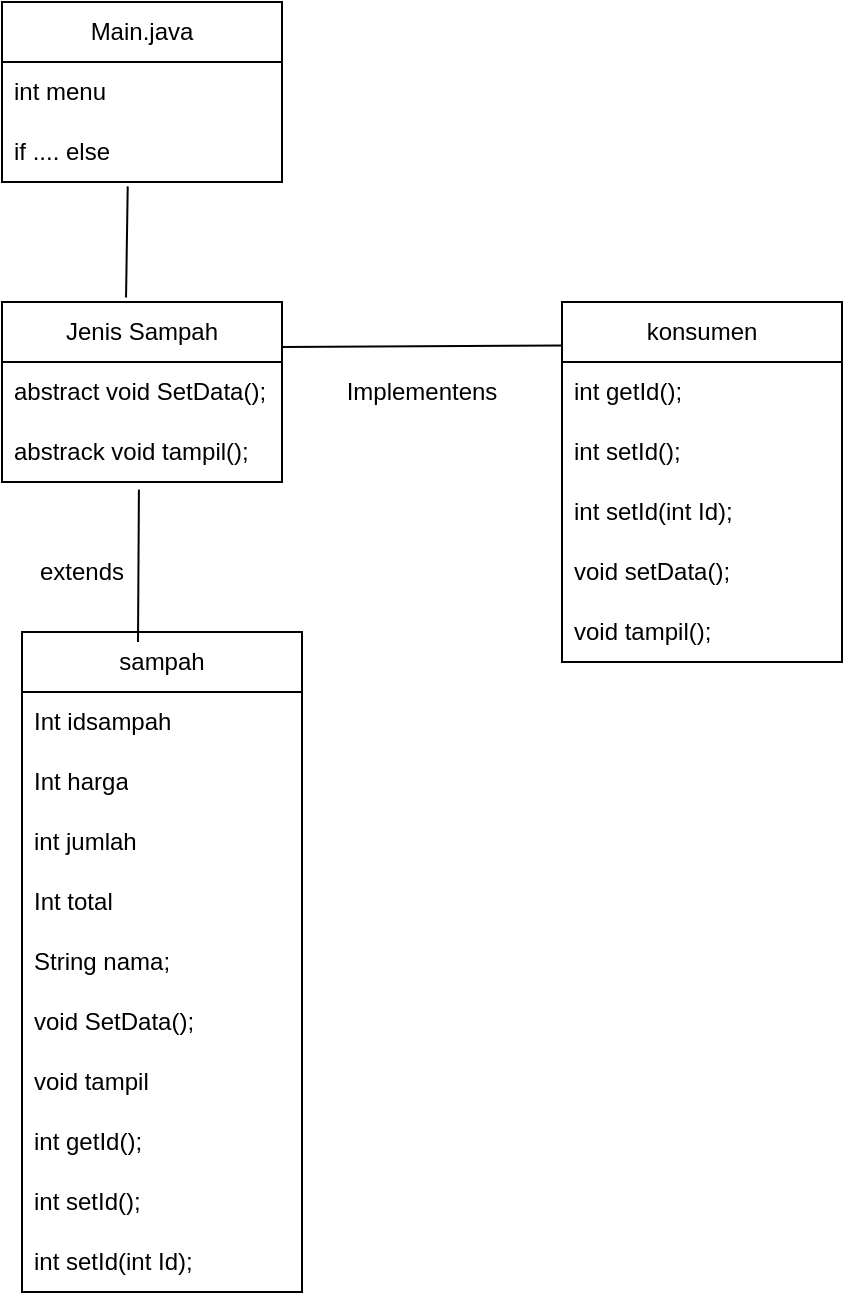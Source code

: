 <mxfile version="20.7.4" type="device"><diagram id="RT56PoeOJ3-VGZoA3TSE" name="Page-1"><mxGraphModel dx="1050" dy="619" grid="1" gridSize="10" guides="1" tooltips="1" connect="1" arrows="1" fold="1" page="1" pageScale="1" pageWidth="850" pageHeight="1100" math="0" shadow="0"><root><mxCell id="0"/><mxCell id="1" parent="0"/><mxCell id="fm_-v__hpmgmmisot4GR-1" value="Main.java" style="swimlane;fontStyle=0;childLayout=stackLayout;horizontal=1;startSize=30;horizontalStack=0;resizeParent=1;resizeParentMax=0;resizeLast=0;collapsible=1;marginBottom=0;whiteSpace=wrap;html=1;" vertex="1" parent="1"><mxGeometry x="340" y="70" width="140" height="90" as="geometry"/></mxCell><mxCell id="fm_-v__hpmgmmisot4GR-2" value="int menu" style="text;strokeColor=none;fillColor=none;align=left;verticalAlign=middle;spacingLeft=4;spacingRight=4;overflow=hidden;points=[[0,0.5],[1,0.5]];portConstraint=eastwest;rotatable=0;whiteSpace=wrap;html=1;" vertex="1" parent="fm_-v__hpmgmmisot4GR-1"><mxGeometry y="30" width="140" height="30" as="geometry"/></mxCell><mxCell id="fm_-v__hpmgmmisot4GR-3" value="if .... else" style="text;strokeColor=none;fillColor=none;align=left;verticalAlign=middle;spacingLeft=4;spacingRight=4;overflow=hidden;points=[[0,0.5],[1,0.5]];portConstraint=eastwest;rotatable=0;whiteSpace=wrap;html=1;" vertex="1" parent="fm_-v__hpmgmmisot4GR-1"><mxGeometry y="60" width="140" height="30" as="geometry"/></mxCell><mxCell id="fm_-v__hpmgmmisot4GR-5" value="Jenis Sampah" style="swimlane;fontStyle=0;childLayout=stackLayout;horizontal=1;startSize=30;horizontalStack=0;resizeParent=1;resizeParentMax=0;resizeLast=0;collapsible=1;marginBottom=0;whiteSpace=wrap;html=1;" vertex="1" parent="1"><mxGeometry x="340" y="220" width="140" height="90" as="geometry"/></mxCell><mxCell id="fm_-v__hpmgmmisot4GR-6" value="abstract void SetData();" style="text;strokeColor=none;fillColor=none;align=left;verticalAlign=middle;spacingLeft=4;spacingRight=4;overflow=hidden;points=[[0,0.5],[1,0.5]];portConstraint=eastwest;rotatable=0;whiteSpace=wrap;html=1;" vertex="1" parent="fm_-v__hpmgmmisot4GR-5"><mxGeometry y="30" width="140" height="30" as="geometry"/></mxCell><mxCell id="fm_-v__hpmgmmisot4GR-7" value="abstrack void tampil();" style="text;strokeColor=none;fillColor=none;align=left;verticalAlign=middle;spacingLeft=4;spacingRight=4;overflow=hidden;points=[[0,0.5],[1,0.5]];portConstraint=eastwest;rotatable=0;whiteSpace=wrap;html=1;" vertex="1" parent="fm_-v__hpmgmmisot4GR-5"><mxGeometry y="60" width="140" height="30" as="geometry"/></mxCell><mxCell id="fm_-v__hpmgmmisot4GR-9" value="" style="endArrow=none;html=1;rounded=0;entryX=0.449;entryY=1.073;entryDx=0;entryDy=0;entryPerimeter=0;exitX=0.443;exitY=-0.025;exitDx=0;exitDy=0;exitPerimeter=0;" edge="1" parent="1" source="fm_-v__hpmgmmisot4GR-5" target="fm_-v__hpmgmmisot4GR-3"><mxGeometry width="50" height="50" relative="1" as="geometry"><mxPoint x="400" y="290" as="sourcePoint"/><mxPoint x="450" y="240" as="targetPoint"/></mxGeometry></mxCell><mxCell id="fm_-v__hpmgmmisot4GR-10" value="konsumen" style="swimlane;fontStyle=0;childLayout=stackLayout;horizontal=1;startSize=30;horizontalStack=0;resizeParent=1;resizeParentMax=0;resizeLast=0;collapsible=1;marginBottom=0;whiteSpace=wrap;html=1;" vertex="1" parent="1"><mxGeometry x="620" y="220" width="140" height="180" as="geometry"/></mxCell><mxCell id="fm_-v__hpmgmmisot4GR-11" value="int getId();" style="text;strokeColor=none;fillColor=none;align=left;verticalAlign=middle;spacingLeft=4;spacingRight=4;overflow=hidden;points=[[0,0.5],[1,0.5]];portConstraint=eastwest;rotatable=0;whiteSpace=wrap;html=1;" vertex="1" parent="fm_-v__hpmgmmisot4GR-10"><mxGeometry y="30" width="140" height="30" as="geometry"/></mxCell><mxCell id="fm_-v__hpmgmmisot4GR-12" value="int setId();" style="text;strokeColor=none;fillColor=none;align=left;verticalAlign=middle;spacingLeft=4;spacingRight=4;overflow=hidden;points=[[0,0.5],[1,0.5]];portConstraint=eastwest;rotatable=0;whiteSpace=wrap;html=1;" vertex="1" parent="fm_-v__hpmgmmisot4GR-10"><mxGeometry y="60" width="140" height="30" as="geometry"/></mxCell><mxCell id="fm_-v__hpmgmmisot4GR-13" value="int setId(int Id);" style="text;strokeColor=none;fillColor=none;align=left;verticalAlign=middle;spacingLeft=4;spacingRight=4;overflow=hidden;points=[[0,0.5],[1,0.5]];portConstraint=eastwest;rotatable=0;whiteSpace=wrap;html=1;" vertex="1" parent="fm_-v__hpmgmmisot4GR-10"><mxGeometry y="90" width="140" height="30" as="geometry"/></mxCell><mxCell id="fm_-v__hpmgmmisot4GR-14" value="void setData();" style="text;strokeColor=none;fillColor=none;align=left;verticalAlign=middle;spacingLeft=4;spacingRight=4;overflow=hidden;points=[[0,0.5],[1,0.5]];portConstraint=eastwest;rotatable=0;whiteSpace=wrap;html=1;" vertex="1" parent="fm_-v__hpmgmmisot4GR-10"><mxGeometry y="120" width="140" height="30" as="geometry"/></mxCell><mxCell id="fm_-v__hpmgmmisot4GR-15" value="void tampil();" style="text;strokeColor=none;fillColor=none;align=left;verticalAlign=middle;spacingLeft=4;spacingRight=4;overflow=hidden;points=[[0,0.5],[1,0.5]];portConstraint=eastwest;rotatable=0;whiteSpace=wrap;html=1;" vertex="1" parent="fm_-v__hpmgmmisot4GR-10"><mxGeometry y="150" width="140" height="30" as="geometry"/></mxCell><mxCell id="fm_-v__hpmgmmisot4GR-16" value="" style="endArrow=none;html=1;rounded=0;entryX=0.003;entryY=0.121;entryDx=0;entryDy=0;entryPerimeter=0;exitX=1;exitY=0.25;exitDx=0;exitDy=0;" edge="1" parent="1" source="fm_-v__hpmgmmisot4GR-5" target="fm_-v__hpmgmmisot4GR-10"><mxGeometry width="50" height="50" relative="1" as="geometry"><mxPoint x="400" y="290" as="sourcePoint"/><mxPoint x="450" y="240" as="targetPoint"/></mxGeometry></mxCell><mxCell id="fm_-v__hpmgmmisot4GR-17" value="sampah" style="swimlane;fontStyle=0;childLayout=stackLayout;horizontal=1;startSize=30;horizontalStack=0;resizeParent=1;resizeParentMax=0;resizeLast=0;collapsible=1;marginBottom=0;whiteSpace=wrap;html=1;" vertex="1" parent="1"><mxGeometry x="350" y="385" width="140" height="330" as="geometry"/></mxCell><mxCell id="fm_-v__hpmgmmisot4GR-18" value="Int idsampah" style="text;strokeColor=none;fillColor=none;align=left;verticalAlign=middle;spacingLeft=4;spacingRight=4;overflow=hidden;points=[[0,0.5],[1,0.5]];portConstraint=eastwest;rotatable=0;whiteSpace=wrap;html=1;" vertex="1" parent="fm_-v__hpmgmmisot4GR-17"><mxGeometry y="30" width="140" height="30" as="geometry"/></mxCell><mxCell id="fm_-v__hpmgmmisot4GR-19" value="Int harga" style="text;strokeColor=none;fillColor=none;align=left;verticalAlign=middle;spacingLeft=4;spacingRight=4;overflow=hidden;points=[[0,0.5],[1,0.5]];portConstraint=eastwest;rotatable=0;whiteSpace=wrap;html=1;" vertex="1" parent="fm_-v__hpmgmmisot4GR-17"><mxGeometry y="60" width="140" height="30" as="geometry"/></mxCell><mxCell id="fm_-v__hpmgmmisot4GR-20" value="int jumlah" style="text;strokeColor=none;fillColor=none;align=left;verticalAlign=middle;spacingLeft=4;spacingRight=4;overflow=hidden;points=[[0,0.5],[1,0.5]];portConstraint=eastwest;rotatable=0;whiteSpace=wrap;html=1;" vertex="1" parent="fm_-v__hpmgmmisot4GR-17"><mxGeometry y="90" width="140" height="30" as="geometry"/></mxCell><mxCell id="fm_-v__hpmgmmisot4GR-24" value="Int total" style="text;strokeColor=none;fillColor=none;align=left;verticalAlign=middle;spacingLeft=4;spacingRight=4;overflow=hidden;points=[[0,0.5],[1,0.5]];portConstraint=eastwest;rotatable=0;whiteSpace=wrap;html=1;" vertex="1" parent="fm_-v__hpmgmmisot4GR-17"><mxGeometry y="120" width="140" height="30" as="geometry"/></mxCell><mxCell id="fm_-v__hpmgmmisot4GR-25" value="String nama;" style="text;strokeColor=none;fillColor=none;align=left;verticalAlign=middle;spacingLeft=4;spacingRight=4;overflow=hidden;points=[[0,0.5],[1,0.5]];portConstraint=eastwest;rotatable=0;whiteSpace=wrap;html=1;" vertex="1" parent="fm_-v__hpmgmmisot4GR-17"><mxGeometry y="150" width="140" height="30" as="geometry"/></mxCell><mxCell id="fm_-v__hpmgmmisot4GR-26" value="void SetData();" style="text;strokeColor=none;fillColor=none;align=left;verticalAlign=middle;spacingLeft=4;spacingRight=4;overflow=hidden;points=[[0,0.5],[1,0.5]];portConstraint=eastwest;rotatable=0;whiteSpace=wrap;html=1;" vertex="1" parent="fm_-v__hpmgmmisot4GR-17"><mxGeometry y="180" width="140" height="30" as="geometry"/></mxCell><mxCell id="fm_-v__hpmgmmisot4GR-27" value="void tampil" style="text;strokeColor=none;fillColor=none;align=left;verticalAlign=middle;spacingLeft=4;spacingRight=4;overflow=hidden;points=[[0,0.5],[1,0.5]];portConstraint=eastwest;rotatable=0;whiteSpace=wrap;html=1;" vertex="1" parent="fm_-v__hpmgmmisot4GR-17"><mxGeometry y="210" width="140" height="30" as="geometry"/></mxCell><mxCell id="fm_-v__hpmgmmisot4GR-28" value="int getId();" style="text;strokeColor=none;fillColor=none;align=left;verticalAlign=middle;spacingLeft=4;spacingRight=4;overflow=hidden;points=[[0,0.5],[1,0.5]];portConstraint=eastwest;rotatable=0;whiteSpace=wrap;html=1;" vertex="1" parent="fm_-v__hpmgmmisot4GR-17"><mxGeometry y="240" width="140" height="30" as="geometry"/></mxCell><mxCell id="fm_-v__hpmgmmisot4GR-29" value="int setId();" style="text;strokeColor=none;fillColor=none;align=left;verticalAlign=middle;spacingLeft=4;spacingRight=4;overflow=hidden;points=[[0,0.5],[1,0.5]];portConstraint=eastwest;rotatable=0;whiteSpace=wrap;html=1;" vertex="1" parent="fm_-v__hpmgmmisot4GR-17"><mxGeometry y="270" width="140" height="30" as="geometry"/></mxCell><mxCell id="fm_-v__hpmgmmisot4GR-30" value="int setId(int Id);" style="text;strokeColor=none;fillColor=none;align=left;verticalAlign=middle;spacingLeft=4;spacingRight=4;overflow=hidden;points=[[0,0.5],[1,0.5]];portConstraint=eastwest;rotatable=0;whiteSpace=wrap;html=1;" vertex="1" parent="fm_-v__hpmgmmisot4GR-17"><mxGeometry y="300" width="140" height="30" as="geometry"/></mxCell><mxCell id="fm_-v__hpmgmmisot4GR-21" value="Implementens" style="text;html=1;strokeColor=none;fillColor=none;align=center;verticalAlign=middle;whiteSpace=wrap;rounded=0;" vertex="1" parent="1"><mxGeometry x="520" y="250" width="60" height="30" as="geometry"/></mxCell><mxCell id="fm_-v__hpmgmmisot4GR-22" value="extends" style="text;html=1;strokeColor=none;fillColor=none;align=center;verticalAlign=middle;whiteSpace=wrap;rounded=0;" vertex="1" parent="1"><mxGeometry x="350" y="340" width="60" height="30" as="geometry"/></mxCell><mxCell id="fm_-v__hpmgmmisot4GR-23" value="" style="endArrow=none;html=1;rounded=0;entryX=0.489;entryY=1.127;entryDx=0;entryDy=0;entryPerimeter=0;" edge="1" parent="1" target="fm_-v__hpmgmmisot4GR-7"><mxGeometry width="50" height="50" relative="1" as="geometry"><mxPoint x="408" y="390" as="sourcePoint"/><mxPoint x="450" y="430" as="targetPoint"/></mxGeometry></mxCell></root></mxGraphModel></diagram></mxfile>